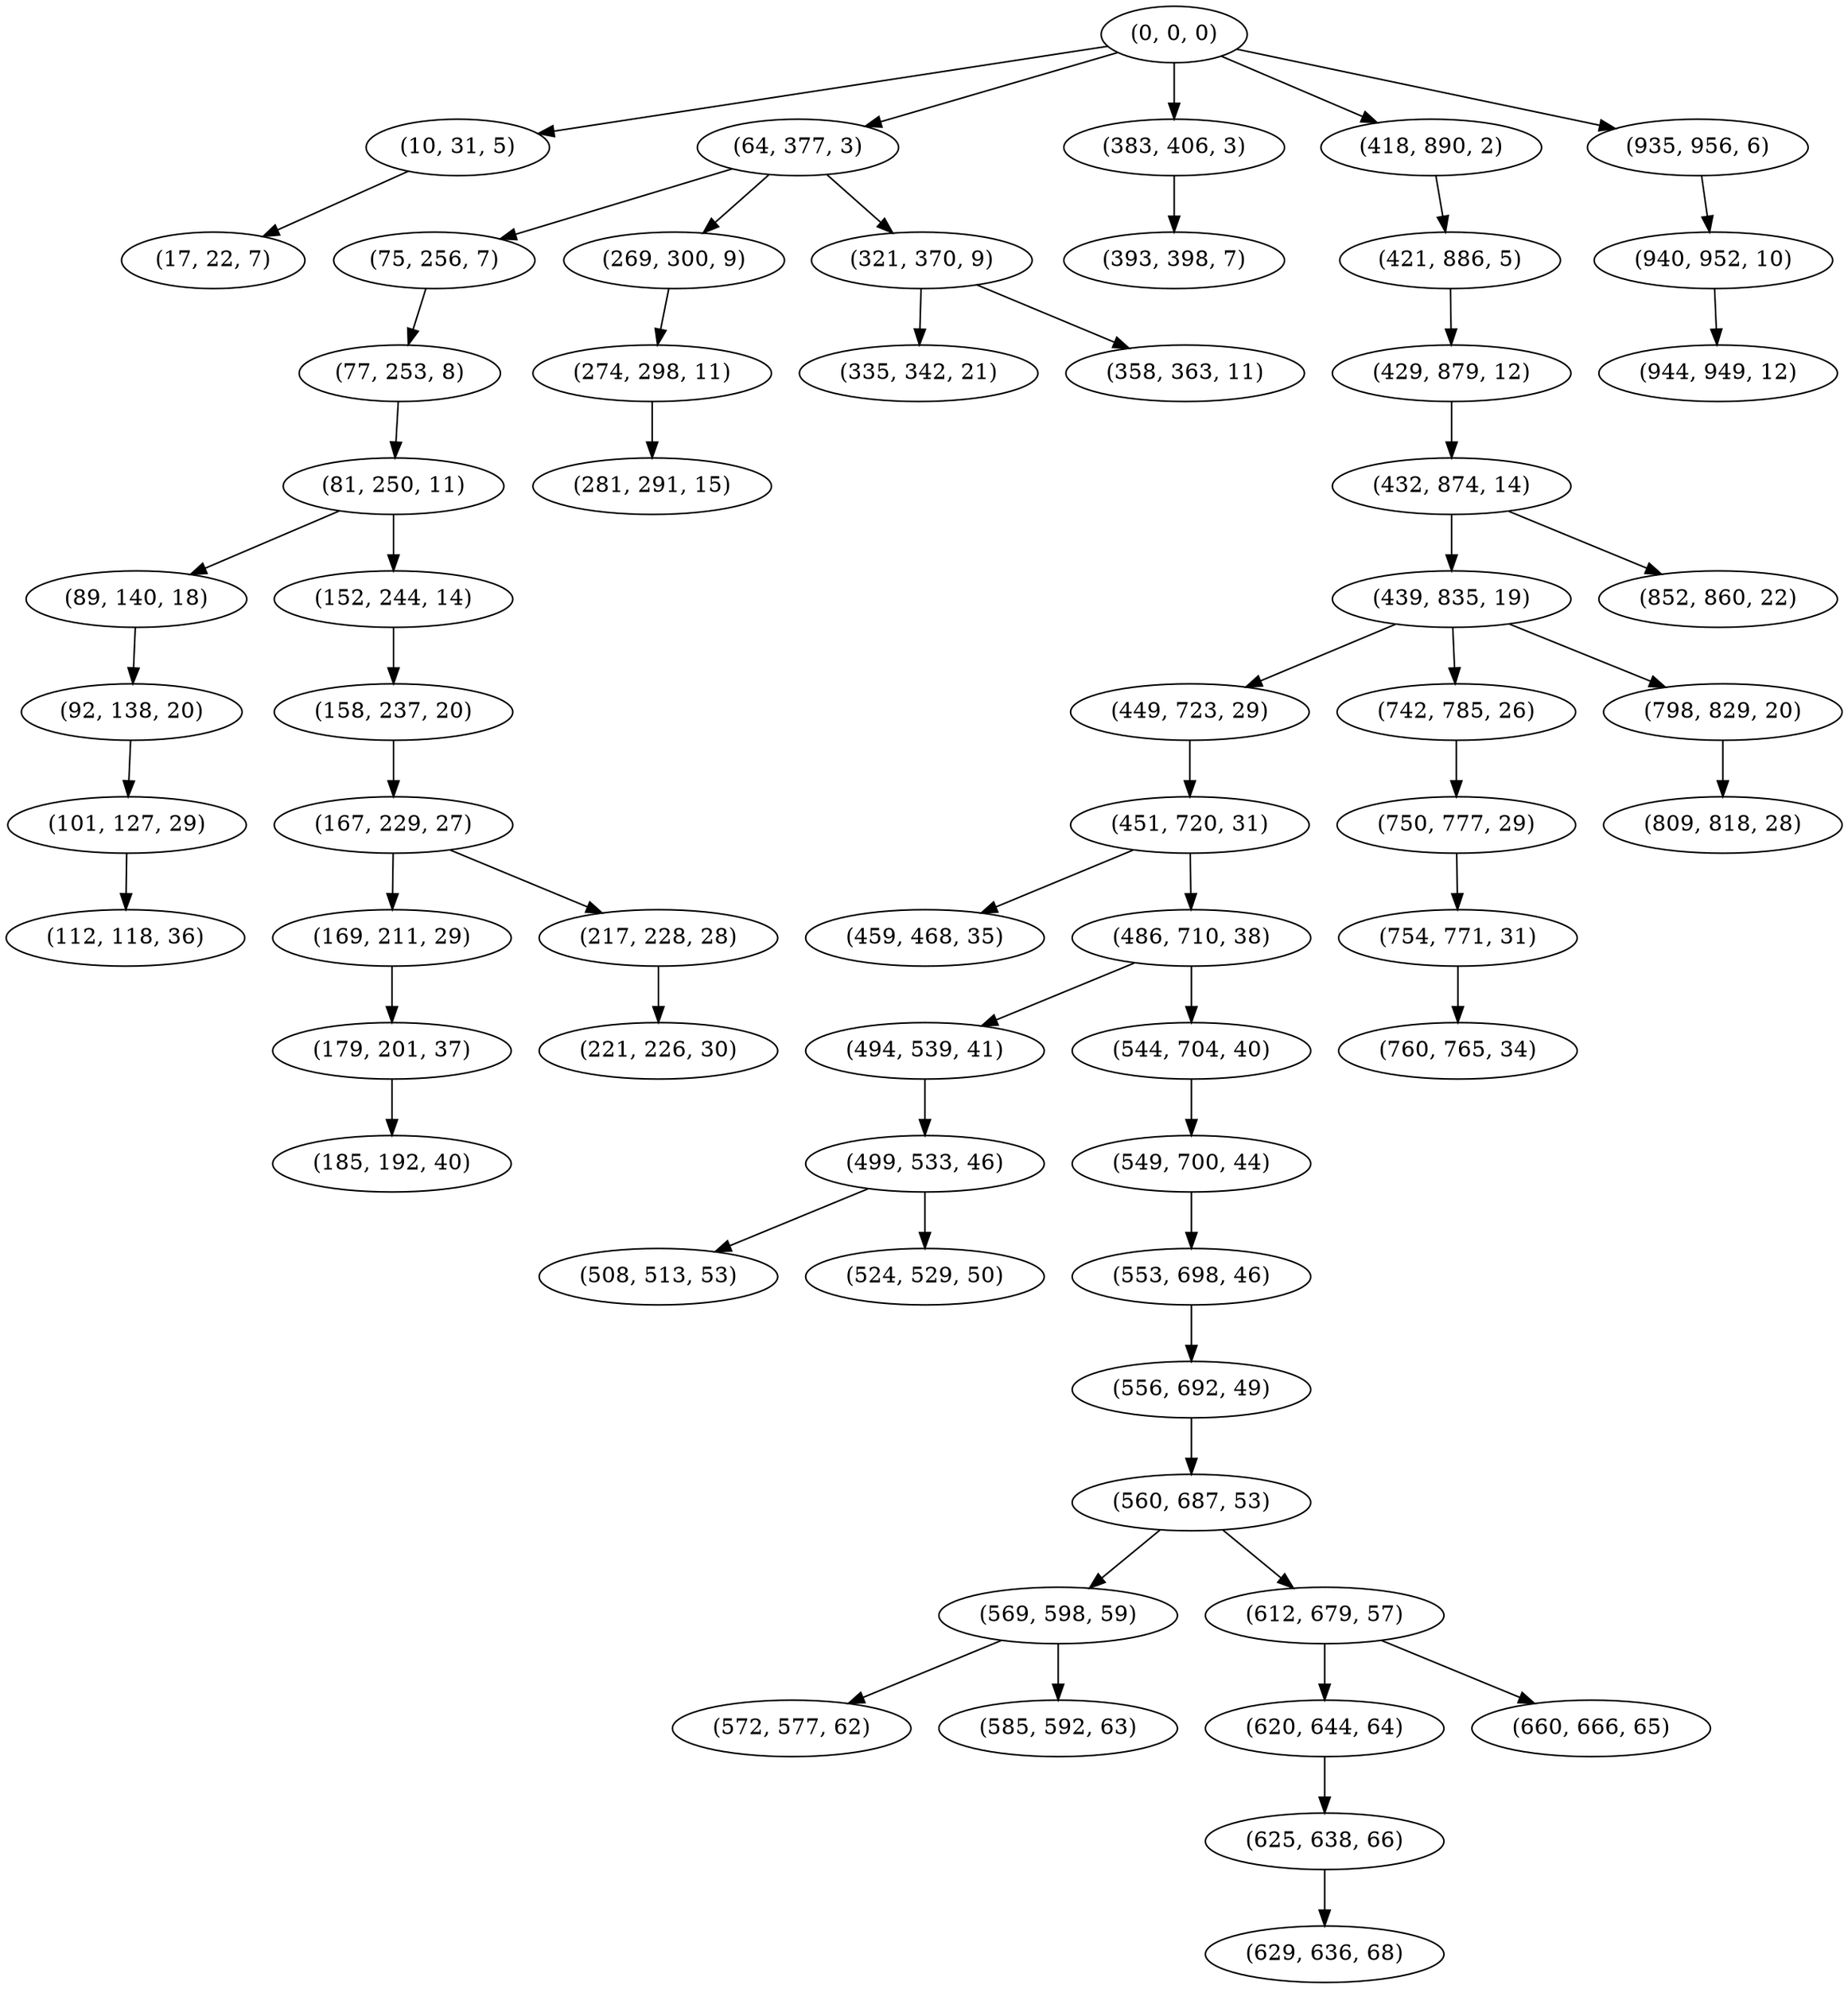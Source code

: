 digraph tree {
    "(0, 0, 0)";
    "(10, 31, 5)";
    "(17, 22, 7)";
    "(64, 377, 3)";
    "(75, 256, 7)";
    "(77, 253, 8)";
    "(81, 250, 11)";
    "(89, 140, 18)";
    "(92, 138, 20)";
    "(101, 127, 29)";
    "(112, 118, 36)";
    "(152, 244, 14)";
    "(158, 237, 20)";
    "(167, 229, 27)";
    "(169, 211, 29)";
    "(179, 201, 37)";
    "(185, 192, 40)";
    "(217, 228, 28)";
    "(221, 226, 30)";
    "(269, 300, 9)";
    "(274, 298, 11)";
    "(281, 291, 15)";
    "(321, 370, 9)";
    "(335, 342, 21)";
    "(358, 363, 11)";
    "(383, 406, 3)";
    "(393, 398, 7)";
    "(418, 890, 2)";
    "(421, 886, 5)";
    "(429, 879, 12)";
    "(432, 874, 14)";
    "(439, 835, 19)";
    "(449, 723, 29)";
    "(451, 720, 31)";
    "(459, 468, 35)";
    "(486, 710, 38)";
    "(494, 539, 41)";
    "(499, 533, 46)";
    "(508, 513, 53)";
    "(524, 529, 50)";
    "(544, 704, 40)";
    "(549, 700, 44)";
    "(553, 698, 46)";
    "(556, 692, 49)";
    "(560, 687, 53)";
    "(569, 598, 59)";
    "(572, 577, 62)";
    "(585, 592, 63)";
    "(612, 679, 57)";
    "(620, 644, 64)";
    "(625, 638, 66)";
    "(629, 636, 68)";
    "(660, 666, 65)";
    "(742, 785, 26)";
    "(750, 777, 29)";
    "(754, 771, 31)";
    "(760, 765, 34)";
    "(798, 829, 20)";
    "(809, 818, 28)";
    "(852, 860, 22)";
    "(935, 956, 6)";
    "(940, 952, 10)";
    "(944, 949, 12)";
    "(0, 0, 0)" -> "(10, 31, 5)";
    "(0, 0, 0)" -> "(64, 377, 3)";
    "(0, 0, 0)" -> "(383, 406, 3)";
    "(0, 0, 0)" -> "(418, 890, 2)";
    "(0, 0, 0)" -> "(935, 956, 6)";
    "(10, 31, 5)" -> "(17, 22, 7)";
    "(64, 377, 3)" -> "(75, 256, 7)";
    "(64, 377, 3)" -> "(269, 300, 9)";
    "(64, 377, 3)" -> "(321, 370, 9)";
    "(75, 256, 7)" -> "(77, 253, 8)";
    "(77, 253, 8)" -> "(81, 250, 11)";
    "(81, 250, 11)" -> "(89, 140, 18)";
    "(81, 250, 11)" -> "(152, 244, 14)";
    "(89, 140, 18)" -> "(92, 138, 20)";
    "(92, 138, 20)" -> "(101, 127, 29)";
    "(101, 127, 29)" -> "(112, 118, 36)";
    "(152, 244, 14)" -> "(158, 237, 20)";
    "(158, 237, 20)" -> "(167, 229, 27)";
    "(167, 229, 27)" -> "(169, 211, 29)";
    "(167, 229, 27)" -> "(217, 228, 28)";
    "(169, 211, 29)" -> "(179, 201, 37)";
    "(179, 201, 37)" -> "(185, 192, 40)";
    "(217, 228, 28)" -> "(221, 226, 30)";
    "(269, 300, 9)" -> "(274, 298, 11)";
    "(274, 298, 11)" -> "(281, 291, 15)";
    "(321, 370, 9)" -> "(335, 342, 21)";
    "(321, 370, 9)" -> "(358, 363, 11)";
    "(383, 406, 3)" -> "(393, 398, 7)";
    "(418, 890, 2)" -> "(421, 886, 5)";
    "(421, 886, 5)" -> "(429, 879, 12)";
    "(429, 879, 12)" -> "(432, 874, 14)";
    "(432, 874, 14)" -> "(439, 835, 19)";
    "(432, 874, 14)" -> "(852, 860, 22)";
    "(439, 835, 19)" -> "(449, 723, 29)";
    "(439, 835, 19)" -> "(742, 785, 26)";
    "(439, 835, 19)" -> "(798, 829, 20)";
    "(449, 723, 29)" -> "(451, 720, 31)";
    "(451, 720, 31)" -> "(459, 468, 35)";
    "(451, 720, 31)" -> "(486, 710, 38)";
    "(486, 710, 38)" -> "(494, 539, 41)";
    "(486, 710, 38)" -> "(544, 704, 40)";
    "(494, 539, 41)" -> "(499, 533, 46)";
    "(499, 533, 46)" -> "(508, 513, 53)";
    "(499, 533, 46)" -> "(524, 529, 50)";
    "(544, 704, 40)" -> "(549, 700, 44)";
    "(549, 700, 44)" -> "(553, 698, 46)";
    "(553, 698, 46)" -> "(556, 692, 49)";
    "(556, 692, 49)" -> "(560, 687, 53)";
    "(560, 687, 53)" -> "(569, 598, 59)";
    "(560, 687, 53)" -> "(612, 679, 57)";
    "(569, 598, 59)" -> "(572, 577, 62)";
    "(569, 598, 59)" -> "(585, 592, 63)";
    "(612, 679, 57)" -> "(620, 644, 64)";
    "(612, 679, 57)" -> "(660, 666, 65)";
    "(620, 644, 64)" -> "(625, 638, 66)";
    "(625, 638, 66)" -> "(629, 636, 68)";
    "(742, 785, 26)" -> "(750, 777, 29)";
    "(750, 777, 29)" -> "(754, 771, 31)";
    "(754, 771, 31)" -> "(760, 765, 34)";
    "(798, 829, 20)" -> "(809, 818, 28)";
    "(935, 956, 6)" -> "(940, 952, 10)";
    "(940, 952, 10)" -> "(944, 949, 12)";
}
